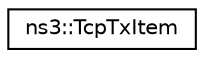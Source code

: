 digraph "Graphical Class Hierarchy"
{
 // LATEX_PDF_SIZE
  edge [fontname="Helvetica",fontsize="10",labelfontname="Helvetica",labelfontsize="10"];
  node [fontname="Helvetica",fontsize="10",shape=record];
  rankdir="LR";
  Node0 [label="ns3::TcpTxItem",height=0.2,width=0.4,color="black", fillcolor="white", style="filled",URL="$classns3_1_1_tcp_tx_item.html",tooltip="Item that encloses the application packet and some flags for it."];
}
